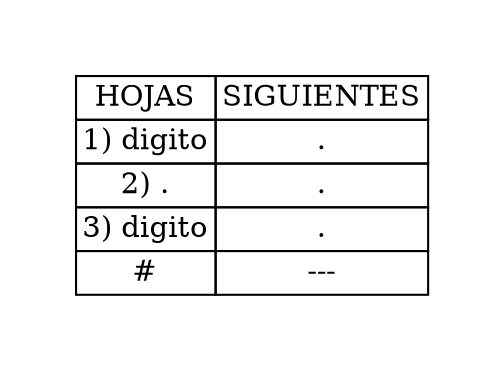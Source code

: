 digraph G{
 graph [pad="0.5", nodesep="0.5", ranksep="2"];
node [shape=plain]
Foo [label=<
<table border="0" cellborder="1" cellspacing="0">
<tr>
<td>HOJAS</td>
<td>SIGUIENTES</td>
</tr>
<tr>
<td>1) digito</td>
<td>.</td>
</tr>
<tr>
<td>2) .</td>
<td>.</td>
</tr>
<tr>
<td>3) digito</td>
<td>.</td>
</tr>
<tr>
<td>#</td>
<td>---</td>
</tr>
</table>>];
}
